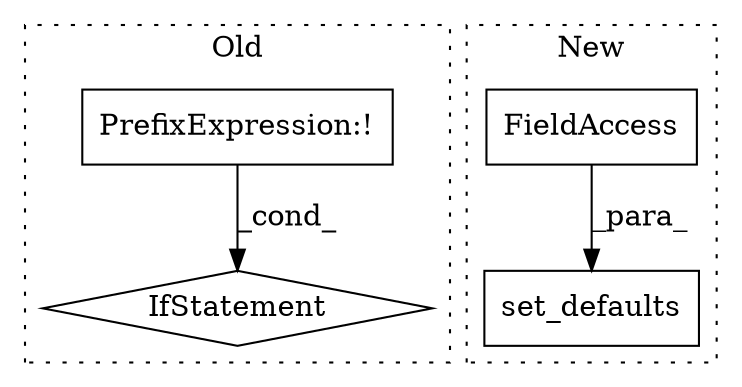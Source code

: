 digraph G {
subgraph cluster0 {
1 [label="IfStatement" a="25" s="1124,1156" l="4,2" shape="diamond"];
4 [label="PrefixExpression:!" a="38" s="1128" l="1" shape="box"];
label = "Old";
style="dotted";
}
subgraph cluster1 {
2 [label="set_defaults" a="32" s="1627,1666" l="13,1" shape="box"];
3 [label="FieldAccess" a="22" s="1640" l="26" shape="box"];
label = "New";
style="dotted";
}
3 -> 2 [label="_para_"];
4 -> 1 [label="_cond_"];
}